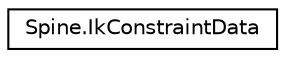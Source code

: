 digraph "그래픽컬한 클래스 계통도"
{
 // LATEX_PDF_SIZE
  edge [fontname="Helvetica",fontsize="10",labelfontname="Helvetica",labelfontsize="10"];
  node [fontname="Helvetica",fontsize="10",shape=record];
  rankdir="LR";
  Node0 [label="Spine.IkConstraintData",height=0.2,width=0.4,color="black", fillcolor="white", style="filled",URL="$class_spine_1_1_ik_constraint_data.html",tooltip="Stores the setup pose for an IkConstraint."];
}
